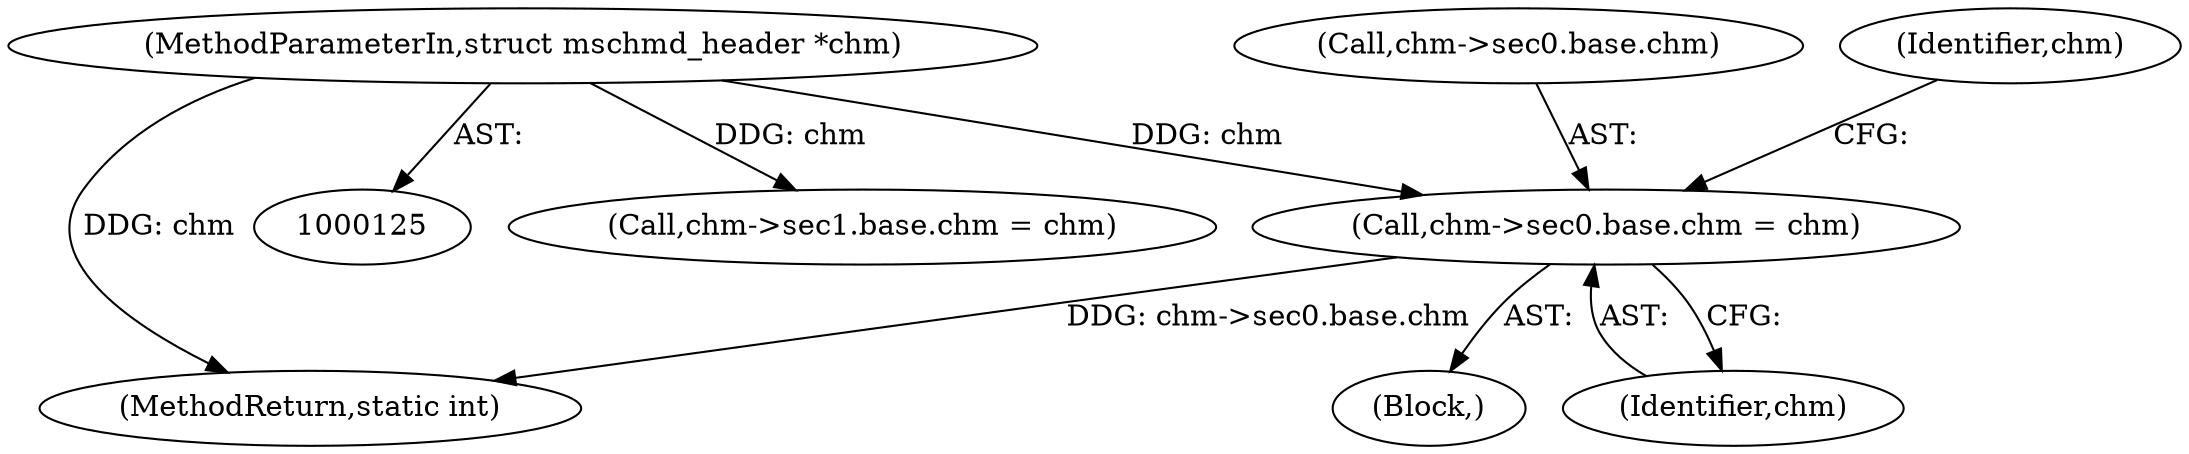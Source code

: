 digraph "0_libmspack_8759da8db6ec9e866cb8eb143313f397f925bb4f@pointer" {
"1000167" [label="(Call,chm->sec0.base.chm = chm)"];
"1000128" [label="(MethodParameterIn,struct mschmd_header *chm)"];
"1000185" [label="(Call,chm->sec1.base.chm = chm)"];
"1000175" [label="(Identifier,chm)"];
"1000130" [label="(Block,)"];
"1001081" [label="(MethodReturn,static int)"];
"1000168" [label="(Call,chm->sec0.base.chm)"];
"1000167" [label="(Call,chm->sec0.base.chm = chm)"];
"1000128" [label="(MethodParameterIn,struct mschmd_header *chm)"];
"1000180" [label="(Identifier,chm)"];
"1000167" -> "1000130"  [label="AST: "];
"1000167" -> "1000175"  [label="CFG: "];
"1000168" -> "1000167"  [label="AST: "];
"1000175" -> "1000167"  [label="AST: "];
"1000180" -> "1000167"  [label="CFG: "];
"1000167" -> "1001081"  [label="DDG: chm->sec0.base.chm"];
"1000128" -> "1000167"  [label="DDG: chm"];
"1000128" -> "1000125"  [label="AST: "];
"1000128" -> "1001081"  [label="DDG: chm"];
"1000128" -> "1000185"  [label="DDG: chm"];
}
